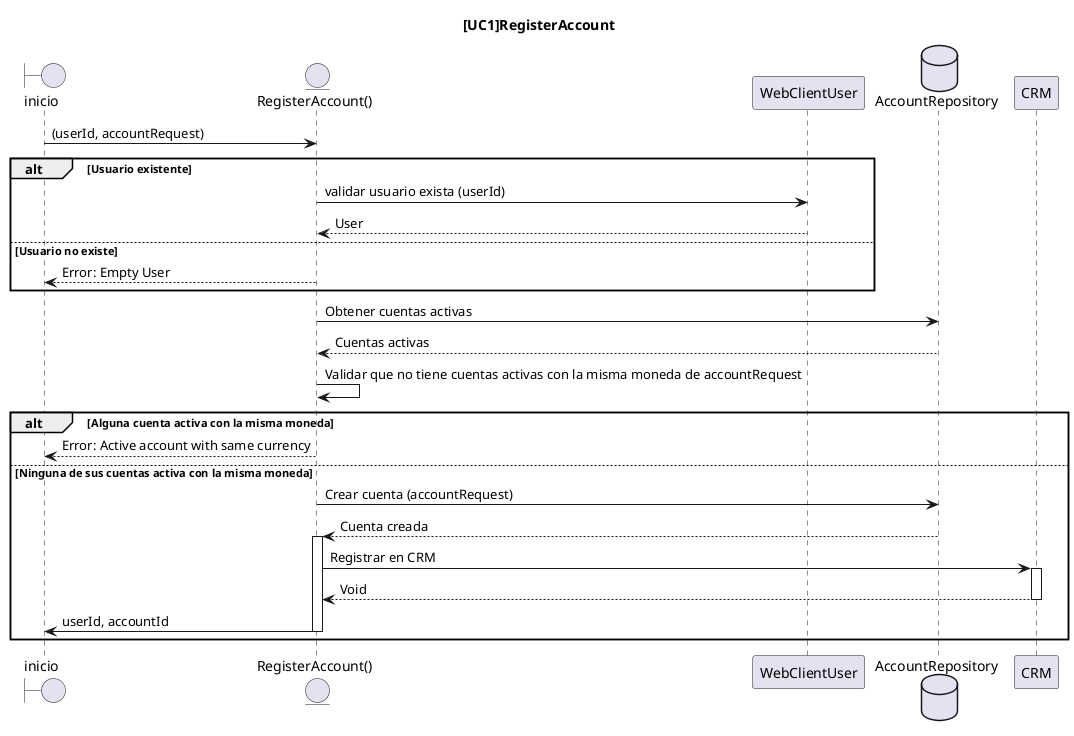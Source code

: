 @startuml UC1
title [UC1]RegisterAccount
skinparam backgroundColor transparent
boundary inicio
entity "RegisterAccount()"
participant WebClientUser
database AccountRepository
participant  CRM
inicio -> "RegisterAccount()" : (userId, accountRequest)
alt Usuario existente
  "RegisterAccount()" -> WebClientUser : validar usuario exista (userId)
  WebClientUser --> "RegisterAccount()" : User
else Usuario no existe
  "RegisterAccount()" --> inicio : Error: Empty User
end
"RegisterAccount()" -> AccountRepository : Obtener cuentas activas
AccountRepository --> "RegisterAccount()" : Cuentas activas
"RegisterAccount()" -> "RegisterAccount()" : Validar que no tiene cuentas activas con la misma moneda de accountRequest 
alt Alguna cuenta activa con la misma moneda
  "RegisterAccount()" --> inicio : Error: Active account with same currency
else Ninguna de sus cuentas activa con la misma moneda
  "RegisterAccount()" -> AccountRepository : Crear cuenta (accountRequest)
  AccountRepository --> "RegisterAccount()" : Cuenta creada
  activate "RegisterAccount()" 
  "RegisterAccount()" -> CRM : Registrar en CRM
  activate CRM
  CRM --> "RegisterAccount()" : Void
  deactivate CRM
  "RegisterAccount()" -> inicio : userId, accountId
  deactivate "RegisterAccount()"
end

@enduml

